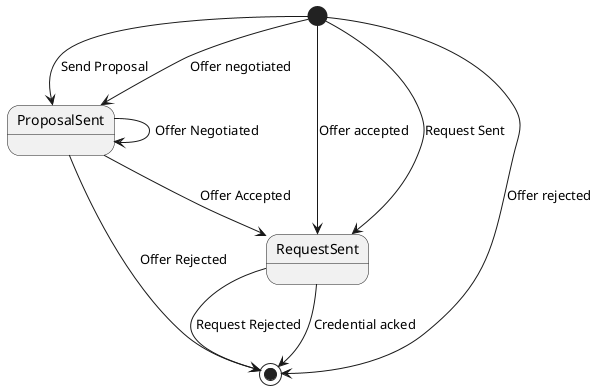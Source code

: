 @startuml

[*] --> ProposalSent : Send Proposal
[*] --> ProposalSent : Offer negotiated
[*] --> RequestSent : Offer accepted
[*] --> RequestSent : Request Sent
[*] --> [*] : Offer rejected
ProposalSent --> RequestSent : Offer Accepted
ProposalSent --> ProposalSent : Offer Negotiated
ProposalSent --> [*] : Offer Rejected
RequestSent --> [*] : Request Rejected
RequestSent --> [*] : Credential acked

@enduml